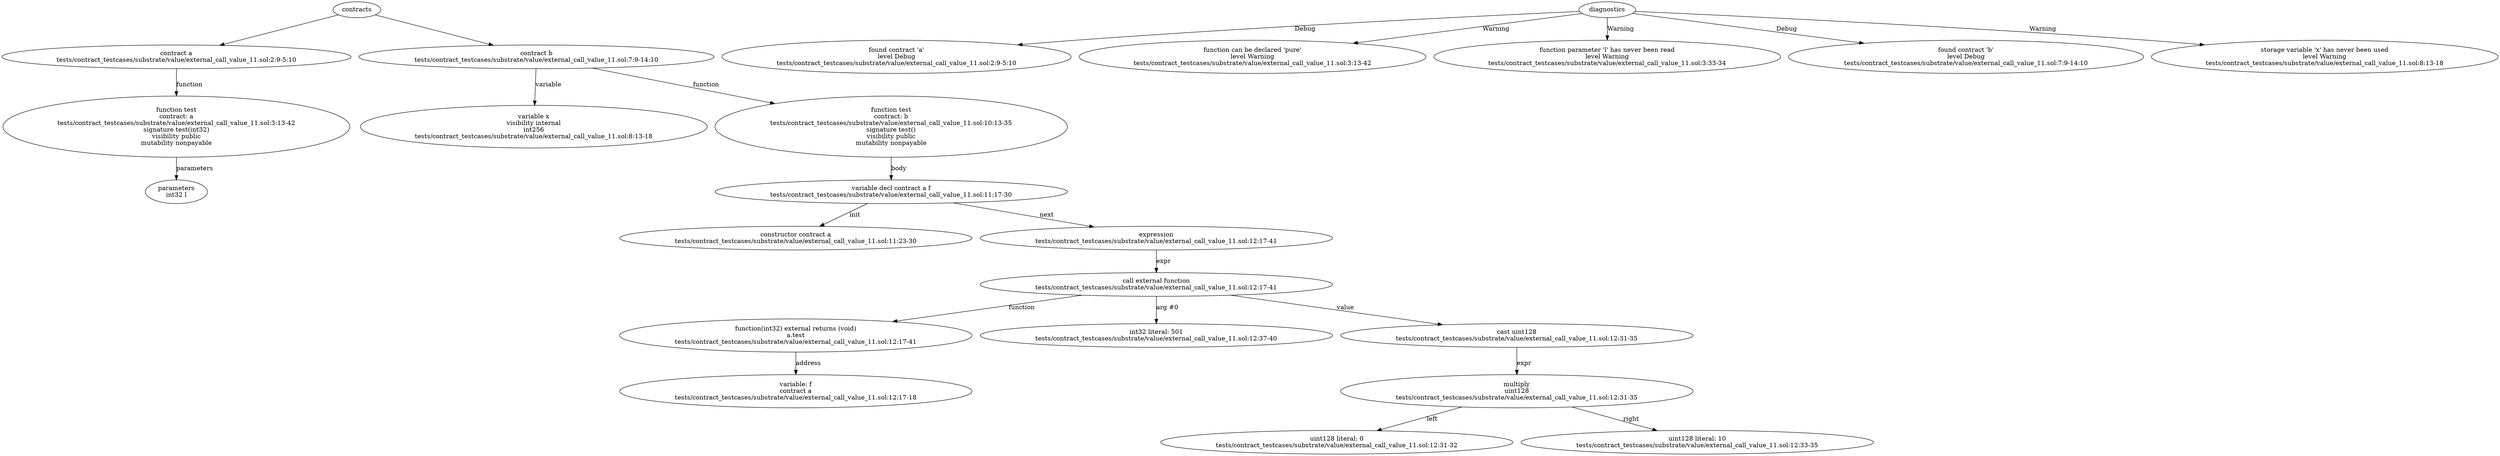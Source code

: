 strict digraph "tests/contract_testcases/substrate/value/external_call_value_11.sol" {
	contract [label="contract a\ntests/contract_testcases/substrate/value/external_call_value_11.sol:2:9-5:10"]
	test [label="function test\ncontract: a\ntests/contract_testcases/substrate/value/external_call_value_11.sol:3:13-42\nsignature test(int32)\nvisibility public\nmutability nonpayable"]
	parameters [label="parameters\nint32 l"]
	contract_4 [label="contract b\ntests/contract_testcases/substrate/value/external_call_value_11.sol:7:9-14:10"]
	var [label="variable x\nvisibility internal\nint256\ntests/contract_testcases/substrate/value/external_call_value_11.sol:8:13-18"]
	test_6 [label="function test\ncontract: b\ntests/contract_testcases/substrate/value/external_call_value_11.sol:10:13-35\nsignature test()\nvisibility public\nmutability nonpayable"]
	var_decl [label="variable decl contract a f\ntests/contract_testcases/substrate/value/external_call_value_11.sol:11:17-30"]
	constructor [label="constructor contract a\ntests/contract_testcases/substrate/value/external_call_value_11.sol:11:23-30"]
	expr [label="expression\ntests/contract_testcases/substrate/value/external_call_value_11.sol:12:17-41"]
	call_external_function [label="call external function\ntests/contract_testcases/substrate/value/external_call_value_11.sol:12:17-41"]
	external_function [label="function(int32) external returns (void)\na.test\ntests/contract_testcases/substrate/value/external_call_value_11.sol:12:17-41"]
	variable [label="variable: f\ncontract a\ntests/contract_testcases/substrate/value/external_call_value_11.sol:12:17-18"]
	number_literal [label="int32 literal: 501\ntests/contract_testcases/substrate/value/external_call_value_11.sol:12:37-40"]
	cast [label="cast uint128\ntests/contract_testcases/substrate/value/external_call_value_11.sol:12:31-35"]
	multiply [label="multiply\nuint128\ntests/contract_testcases/substrate/value/external_call_value_11.sol:12:31-35"]
	number_literal_16 [label="uint128 literal: 0\ntests/contract_testcases/substrate/value/external_call_value_11.sol:12:31-32"]
	number_literal_17 [label="uint128 literal: 10\ntests/contract_testcases/substrate/value/external_call_value_11.sol:12:33-35"]
	diagnostic [label="found contract 'a'\nlevel Debug\ntests/contract_testcases/substrate/value/external_call_value_11.sol:2:9-5:10"]
	diagnostic_20 [label="function can be declared 'pure'\nlevel Warning\ntests/contract_testcases/substrate/value/external_call_value_11.sol:3:13-42"]
	diagnostic_21 [label="function parameter 'l' has never been read\nlevel Warning\ntests/contract_testcases/substrate/value/external_call_value_11.sol:3:33-34"]
	diagnostic_22 [label="found contract 'b'\nlevel Debug\ntests/contract_testcases/substrate/value/external_call_value_11.sol:7:9-14:10"]
	diagnostic_23 [label="storage variable 'x' has never been used\nlevel Warning\ntests/contract_testcases/substrate/value/external_call_value_11.sol:8:13-18"]
	contracts -> contract
	contract -> test [label="function"]
	test -> parameters [label="parameters"]
	contracts -> contract_4
	contract_4 -> var [label="variable"]
	contract_4 -> test_6 [label="function"]
	test_6 -> var_decl [label="body"]
	var_decl -> constructor [label="init"]
	var_decl -> expr [label="next"]
	expr -> call_external_function [label="expr"]
	call_external_function -> external_function [label="function"]
	external_function -> variable [label="address"]
	call_external_function -> number_literal [label="arg #0"]
	call_external_function -> cast [label="value"]
	cast -> multiply [label="expr"]
	multiply -> number_literal_16 [label="left"]
	multiply -> number_literal_17 [label="right"]
	diagnostics -> diagnostic [label="Debug"]
	diagnostics -> diagnostic_20 [label="Warning"]
	diagnostics -> diagnostic_21 [label="Warning"]
	diagnostics -> diagnostic_22 [label="Debug"]
	diagnostics -> diagnostic_23 [label="Warning"]
}
